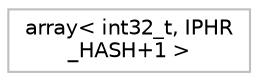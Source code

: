 digraph "Graphical Class Hierarchy"
{
 // LATEX_PDF_SIZE
  bgcolor="transparent";
  edge [fontname="Helvetica",fontsize="10",labelfontname="Helvetica",labelfontsize="10"];
  node [fontname="Helvetica",fontsize="10",shape=record];
  rankdir="LR";
  Node0 [label="array\< int32_t, IPHR\l_HASH+1 \>",height=0.2,width=0.4,color="grey75",tooltip=" "];
}
